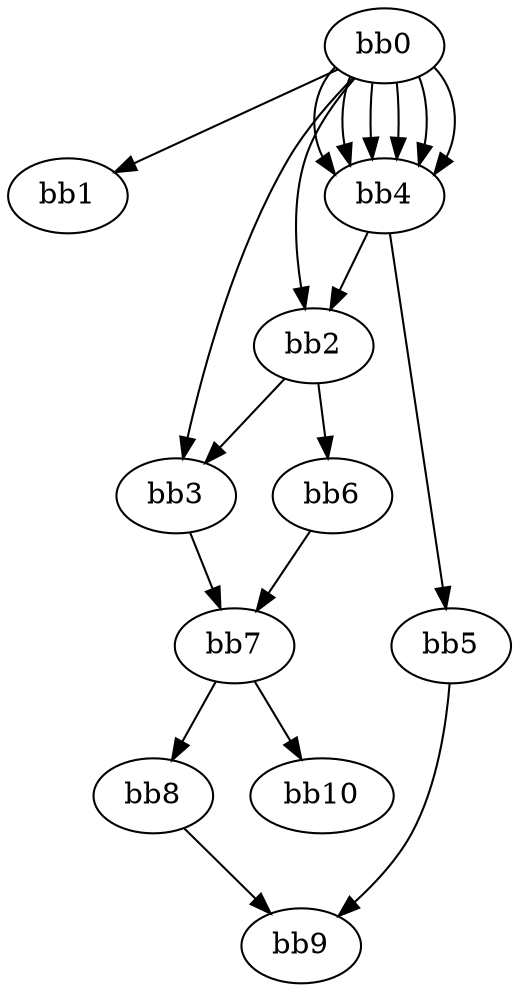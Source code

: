 digraph {
    0 [ label = "bb0\l" ]
    1 [ label = "bb1\l" ]
    2 [ label = "bb2\l" ]
    3 [ label = "bb3\l" ]
    4 [ label = "bb4\l" ]
    5 [ label = "bb5\l" ]
    6 [ label = "bb6\l" ]
    7 [ label = "bb7\l" ]
    8 [ label = "bb8\l" ]
    9 [ label = "bb9\l" ]
    10 [ label = "bb10\l" ]
    0 -> 1 [ ]
    0 -> 2 [ ]
    0 -> 3 [ ]
    0 -> 4 [ ]
    0 -> 4 [ ]
    0 -> 4 [ ]
    0 -> 4 [ ]
    0 -> 4 [ ]
    0 -> 4 [ ]
    2 -> 3 [ ]
    2 -> 6 [ ]
    3 -> 7 [ ]
    4 -> 2 [ ]
    4 -> 5 [ ]
    5 -> 9 [ ]
    6 -> 7 [ ]
    7 -> 8 [ ]
    7 -> 10 [ ]
    8 -> 9 [ ]
}


